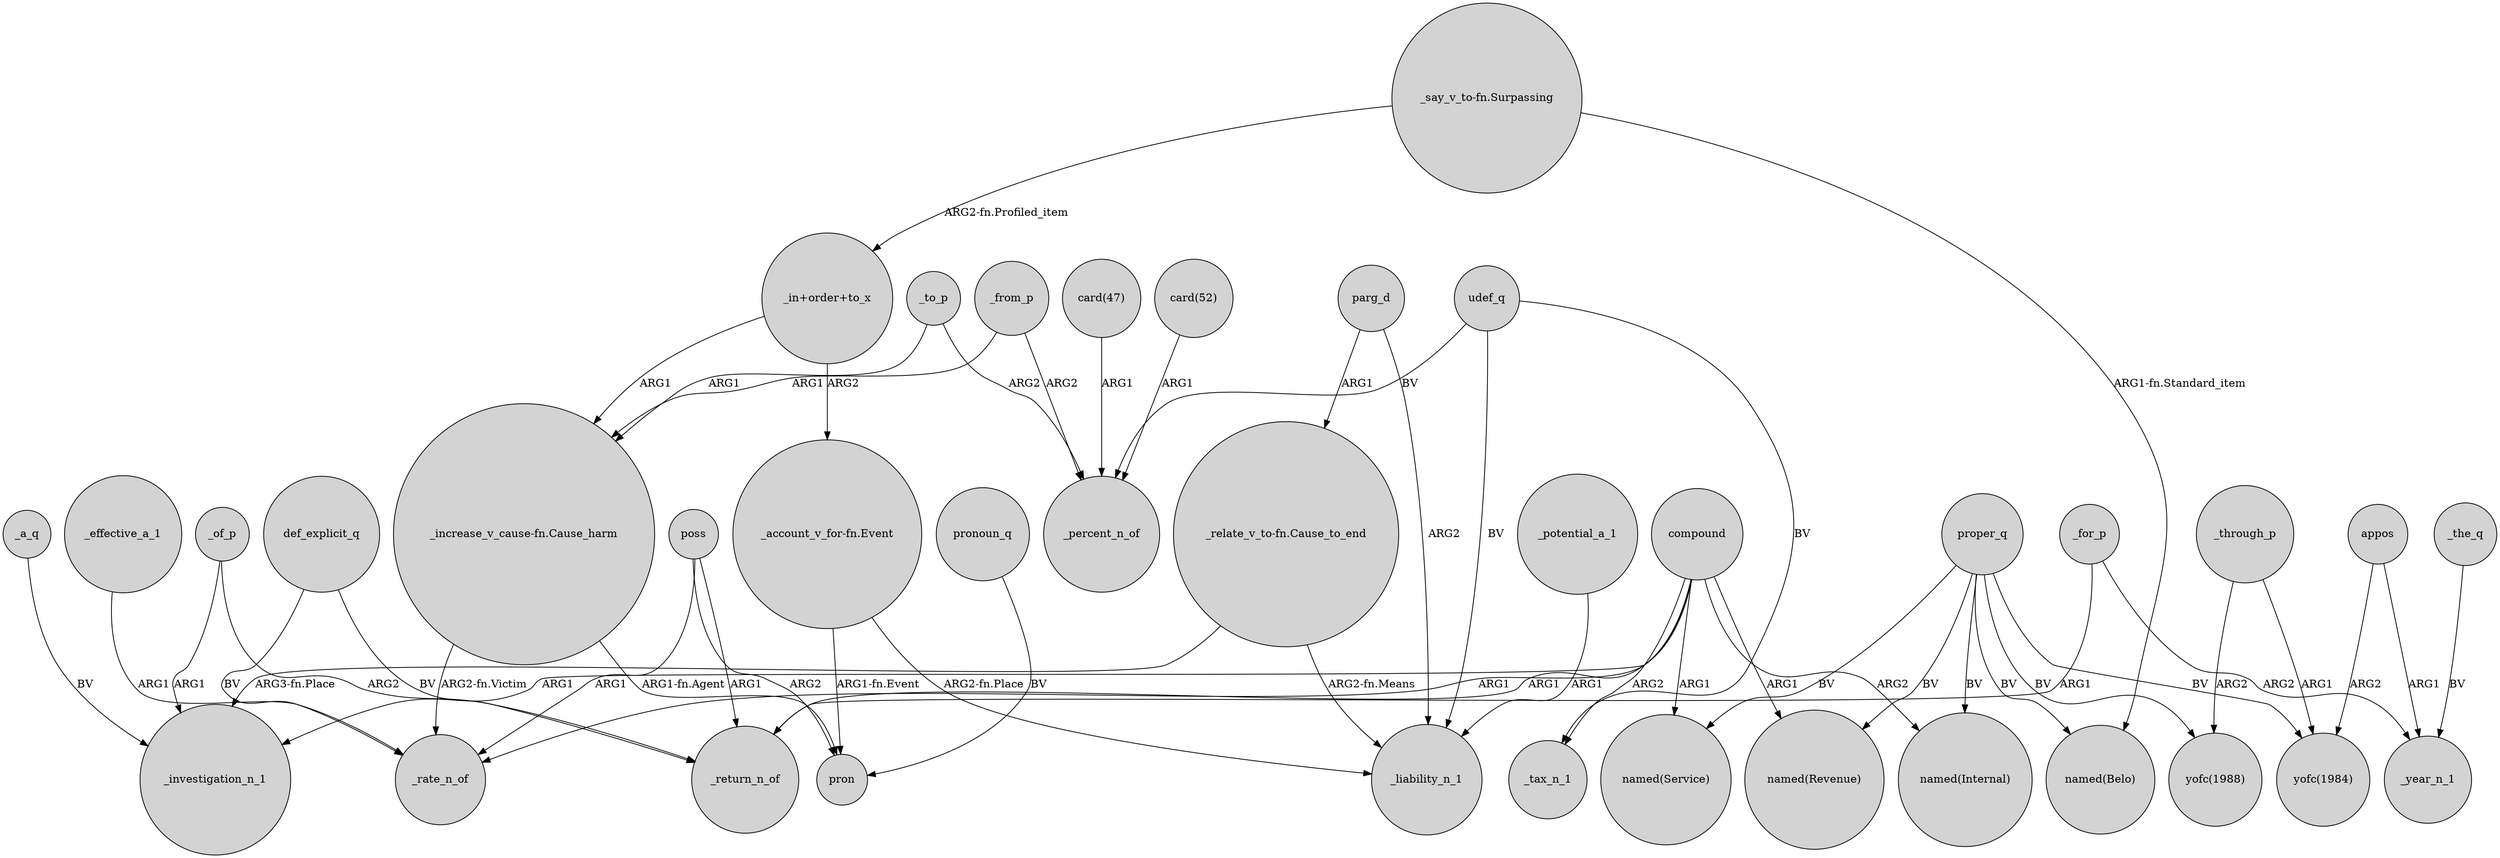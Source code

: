 digraph {
	node [shape=circle style=filled]
	proper_q -> "named(Internal)" [label=BV]
	"_say_v_to-fn.Surpassing" -> "named(Belo)" [label="ARG1-fn.Standard_item"]
	_to_p -> "_increase_v_cause-fn.Cause_harm" [label=ARG1]
	"_in+order+to_x" -> "_account_v_for-fn.Event" [label=ARG2]
	_of_p -> _return_n_of [label=ARG2]
	_of_p -> _investigation_n_1 [label=ARG1]
	"_increase_v_cause-fn.Cause_harm" -> pron [label="ARG1-fn.Agent"]
	udef_q -> _liability_n_1 [label=BV]
	udef_q -> _tax_n_1 [label=BV]
	"_account_v_for-fn.Event" -> _liability_n_1 [label="ARG2-fn.Place"]
	def_explicit_q -> _rate_n_of [label=BV]
	_to_p -> _percent_n_of [label=ARG2]
	compound -> _rate_n_of [label=ARG1]
	proper_q -> "named(Service)" [label=BV]
	"_increase_v_cause-fn.Cause_harm" -> _rate_n_of [label="ARG2-fn.Victim"]
	_a_q -> _investigation_n_1 [label=BV]
	pronoun_q -> pron [label=BV]
	_from_p -> "_increase_v_cause-fn.Cause_harm" [label=ARG1]
	poss -> pron [label=ARG2]
	"_relate_v_to-fn.Cause_to_end" -> _liability_n_1 [label="ARG2-fn.Means"]
	compound -> "named(Service)" [label=ARG1]
	"_relate_v_to-fn.Cause_to_end" -> _investigation_n_1 [label="ARG3-fn.Place"]
	parg_d -> "_relate_v_to-fn.Cause_to_end" [label=ARG1]
	_through_p -> "yofc(1988)" [label=ARG2]
	_the_q -> _year_n_1 [label=BV]
	udef_q -> _percent_n_of [label=BV]
	poss -> _rate_n_of [label=ARG1]
	compound -> _investigation_n_1 [label=ARG1]
	_potential_a_1 -> _liability_n_1 [label=ARG1]
	compound -> _tax_n_1 [label=ARG2]
	"_in+order+to_x" -> "_increase_v_cause-fn.Cause_harm" [label=ARG1]
	_effective_a_1 -> _rate_n_of [label=ARG1]
	compound -> _return_n_of [label=ARG1]
	appos -> "yofc(1984)" [label=ARG2]
	compound -> "named(Revenue)" [label=ARG1]
	parg_d -> _liability_n_1 [label=ARG2]
	appos -> _year_n_1 [label=ARG1]
	"card(52)" -> _percent_n_of [label=ARG1]
	proper_q -> "yofc(1988)" [label=BV]
	compound -> "named(Internal)" [label=ARG2]
	_from_p -> _percent_n_of [label=ARG2]
	proper_q -> "named(Revenue)" [label=BV]
	proper_q -> "named(Belo)" [label=BV]
	poss -> _return_n_of [label=ARG1]
	"_account_v_for-fn.Event" -> pron [label="ARG1-fn.Event"]
	_for_p -> _year_n_1 [label=ARG2]
	def_explicit_q -> _return_n_of [label=BV]
	"_say_v_to-fn.Surpassing" -> "_in+order+to_x" [label="ARG2-fn.Profiled_item"]
	_through_p -> "yofc(1984)" [label=ARG1]
	_for_p -> _return_n_of [label=ARG1]
	"card(47)" -> _percent_n_of [label=ARG1]
	proper_q -> "yofc(1984)" [label=BV]
}
